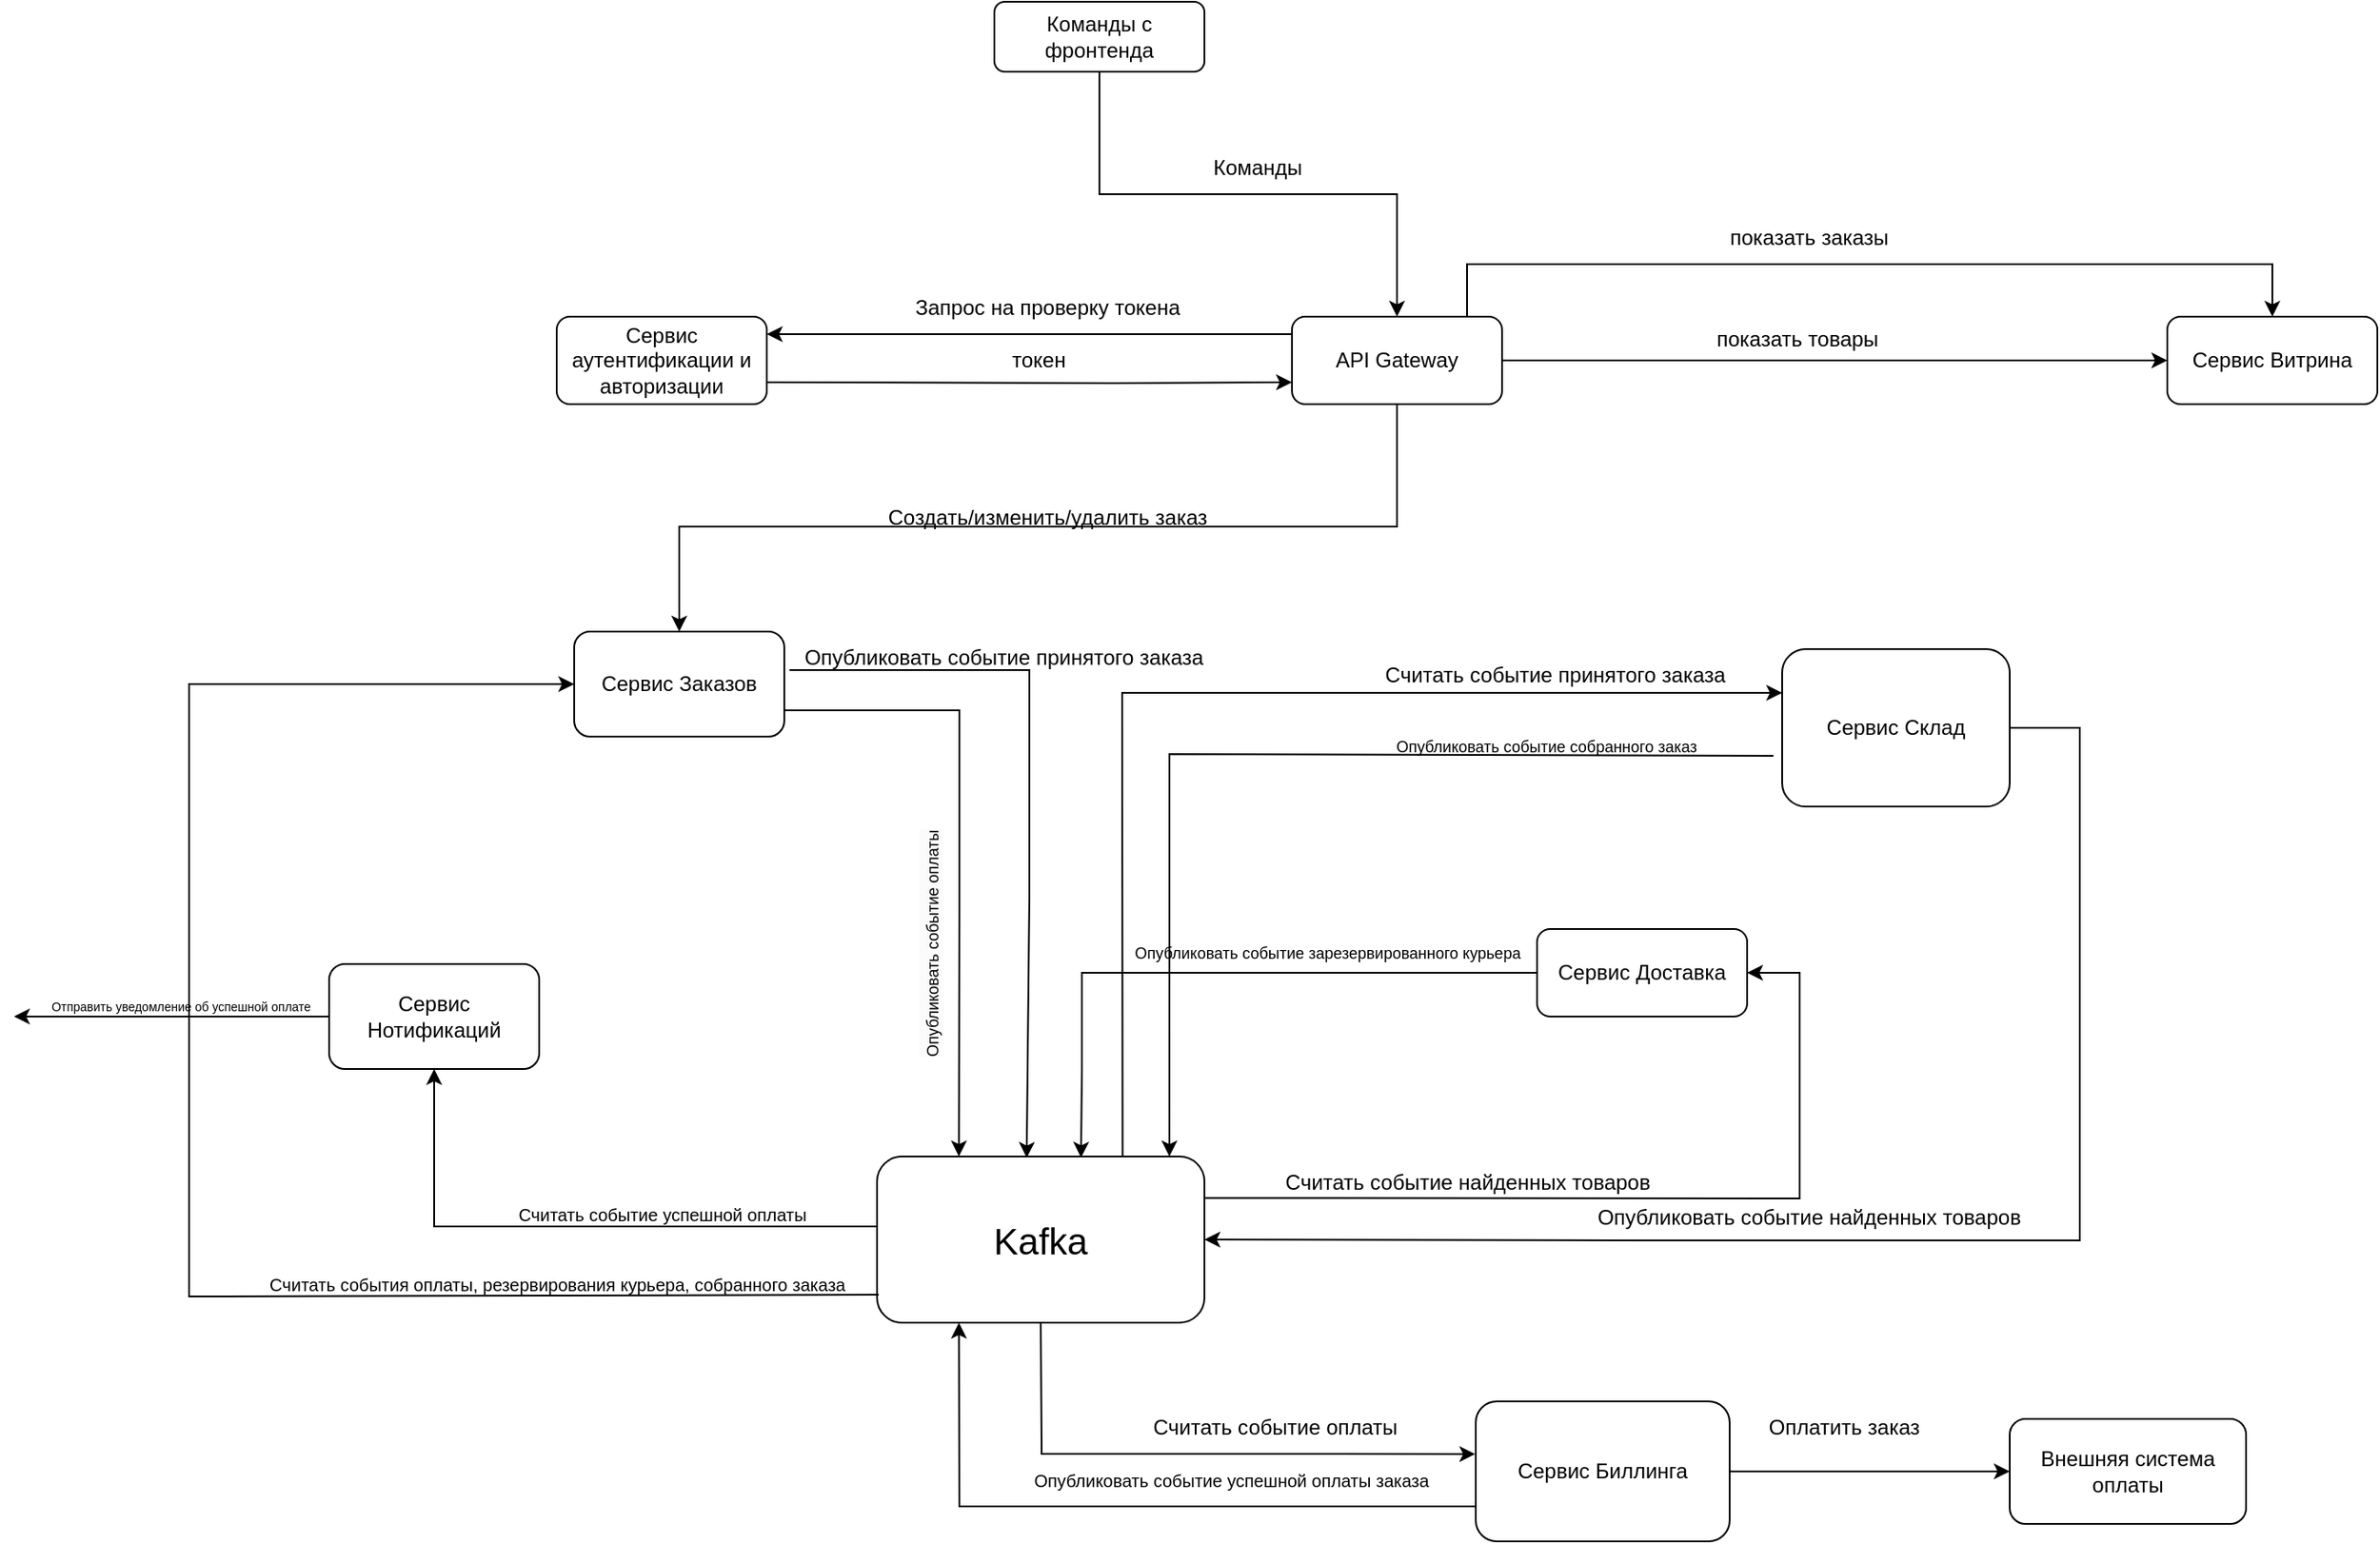 <mxfile version="24.6.4" type="github">
  <diagram id="C5RBs43oDa-KdzZeNtuy" name="Page-1">
    <mxGraphModel dx="1434" dy="780" grid="1" gridSize="10" guides="1" tooltips="1" connect="1" arrows="1" fold="1" page="1" pageScale="1" pageWidth="827" pageHeight="1169" math="0" shadow="0">
      <root>
        <mxCell id="WIyWlLk6GJQsqaUBKTNV-0" />
        <mxCell id="WIyWlLk6GJQsqaUBKTNV-1" parent="WIyWlLk6GJQsqaUBKTNV-0" />
        <mxCell id="Jf9rwaGJK0nAaPa2Cinw-20" value="" style="edgeStyle=orthogonalEdgeStyle;rounded=0;orthogonalLoop=1;jettySize=auto;html=1;" parent="WIyWlLk6GJQsqaUBKTNV-1" source="WIyWlLk6GJQsqaUBKTNV-3" target="Jf9rwaGJK0nAaPa2Cinw-19" edge="1">
          <mxGeometry relative="1" as="geometry">
            <Array as="points">
              <mxPoint x="640" y="280" />
              <mxPoint x="640" y="280" />
            </Array>
          </mxGeometry>
        </mxCell>
        <mxCell id="Jf9rwaGJK0nAaPa2Cinw-30" value="" style="edgeStyle=orthogonalEdgeStyle;rounded=0;orthogonalLoop=1;jettySize=auto;html=1;" parent="WIyWlLk6GJQsqaUBKTNV-1" source="WIyWlLk6GJQsqaUBKTNV-3" target="Jf9rwaGJK0nAaPa2Cinw-29" edge="1">
          <mxGeometry relative="1" as="geometry" />
        </mxCell>
        <mxCell id="WIyWlLk6GJQsqaUBKTNV-3" value="API Gateway" style="rounded=1;whiteSpace=wrap;html=1;fontSize=12;glass=0;strokeWidth=1;shadow=0;" parent="WIyWlLk6GJQsqaUBKTNV-1" vertex="1">
          <mxGeometry x="750" y="270" width="120" height="50" as="geometry" />
        </mxCell>
        <mxCell id="Jf9rwaGJK0nAaPa2Cinw-0" value="Команды с фронтенда" style="rounded=1;whiteSpace=wrap;html=1;fontSize=12;glass=0;strokeWidth=1;shadow=0;" parent="WIyWlLk6GJQsqaUBKTNV-1" vertex="1">
          <mxGeometry x="580" y="90" width="120" height="40" as="geometry" />
        </mxCell>
        <mxCell id="Jf9rwaGJK0nAaPa2Cinw-8" value="" style="endArrow=classic;html=1;rounded=0;exitX=0.5;exitY=1;exitDx=0;exitDy=0;entryX=0.5;entryY=0;entryDx=0;entryDy=0;" parent="WIyWlLk6GJQsqaUBKTNV-1" source="Jf9rwaGJK0nAaPa2Cinw-0" target="WIyWlLk6GJQsqaUBKTNV-3" edge="1">
          <mxGeometry width="50" height="50" relative="1" as="geometry">
            <mxPoint x="390" y="270" as="sourcePoint" />
            <mxPoint x="440" y="220" as="targetPoint" />
            <Array as="points">
              <mxPoint x="640" y="200" />
              <mxPoint x="810" y="200" />
            </Array>
          </mxGeometry>
        </mxCell>
        <mxCell id="Jf9rwaGJK0nAaPa2Cinw-13" value="Команды" style="text;html=1;align=center;verticalAlign=middle;resizable=0;points=[];autosize=1;strokeColor=none;fillColor=none;" parent="WIyWlLk6GJQsqaUBKTNV-1" vertex="1">
          <mxGeometry x="695" y="170" width="70" height="30" as="geometry" />
        </mxCell>
        <mxCell id="Jf9rwaGJK0nAaPa2Cinw-19" value="Сервис аутентификации и авторизации" style="rounded=1;whiteSpace=wrap;html=1;fontSize=12;glass=0;strokeWidth=1;shadow=0;" parent="WIyWlLk6GJQsqaUBKTNV-1" vertex="1">
          <mxGeometry x="330" y="270" width="120" height="50" as="geometry" />
        </mxCell>
        <mxCell id="Jf9rwaGJK0nAaPa2Cinw-25" value="" style="endArrow=classic;html=1;rounded=0;entryX=0;entryY=0.75;entryDx=0;entryDy=0;exitX=1;exitY=0.75;exitDx=0;exitDy=0;" parent="WIyWlLk6GJQsqaUBKTNV-1" source="Jf9rwaGJK0nAaPa2Cinw-19" target="WIyWlLk6GJQsqaUBKTNV-3" edge="1">
          <mxGeometry width="50" height="50" relative="1" as="geometry">
            <mxPoint x="360" y="350" as="sourcePoint" />
            <mxPoint x="410" y="300" as="targetPoint" />
            <Array as="points">
              <mxPoint x="650" y="308" />
            </Array>
          </mxGeometry>
        </mxCell>
        <mxCell id="Jf9rwaGJK0nAaPa2Cinw-26" value="Запрос на проверку токена" style="text;html=1;align=center;verticalAlign=middle;resizable=0;points=[];autosize=1;strokeColor=none;fillColor=none;" parent="WIyWlLk6GJQsqaUBKTNV-1" vertex="1">
          <mxGeometry x="525" y="250" width="170" height="30" as="geometry" />
        </mxCell>
        <mxCell id="Jf9rwaGJK0nAaPa2Cinw-27" value="токен" style="text;html=1;align=center;verticalAlign=middle;resizable=0;points=[];autosize=1;strokeColor=none;fillColor=none;" parent="WIyWlLk6GJQsqaUBKTNV-1" vertex="1">
          <mxGeometry x="580" y="280" width="50" height="30" as="geometry" />
        </mxCell>
        <mxCell id="Jf9rwaGJK0nAaPa2Cinw-29" value="Сервис Витрина" style="rounded=1;whiteSpace=wrap;html=1;fontSize=12;glass=0;strokeWidth=1;shadow=0;" parent="WIyWlLk6GJQsqaUBKTNV-1" vertex="1">
          <mxGeometry x="1250" y="270" width="120" height="50" as="geometry" />
        </mxCell>
        <mxCell id="Jf9rwaGJK0nAaPa2Cinw-31" value="показать товары&amp;nbsp;" style="text;html=1;align=center;verticalAlign=middle;resizable=0;points=[];autosize=1;strokeColor=none;fillColor=none;" parent="WIyWlLk6GJQsqaUBKTNV-1" vertex="1">
          <mxGeometry x="980" y="268" width="120" height="30" as="geometry" />
        </mxCell>
        <mxCell id="Jf9rwaGJK0nAaPa2Cinw-36" value="Сервис Заказов" style="rounded=1;whiteSpace=wrap;html=1;fontSize=12;glass=0;strokeWidth=1;shadow=0;" parent="WIyWlLk6GJQsqaUBKTNV-1" vertex="1">
          <mxGeometry x="340" y="450" width="120" height="60" as="geometry" />
        </mxCell>
        <mxCell id="Jf9rwaGJK0nAaPa2Cinw-38" value="" style="endArrow=classic;html=1;rounded=0;entryX=0.5;entryY=0;entryDx=0;entryDy=0;exitX=0.5;exitY=1;exitDx=0;exitDy=0;" parent="WIyWlLk6GJQsqaUBKTNV-1" source="WIyWlLk6GJQsqaUBKTNV-3" target="Jf9rwaGJK0nAaPa2Cinw-36" edge="1">
          <mxGeometry width="50" height="50" relative="1" as="geometry">
            <mxPoint x="640" y="350" as="sourcePoint" />
            <mxPoint x="400" y="440" as="targetPoint" />
            <Array as="points">
              <mxPoint x="810" y="390" />
              <mxPoint x="560" y="390" />
              <mxPoint x="400" y="390" />
            </Array>
          </mxGeometry>
        </mxCell>
        <mxCell id="Jf9rwaGJK0nAaPa2Cinw-39" value="Создать/изменить/удалить заказ" style="text;html=1;align=center;verticalAlign=middle;resizable=0;points=[];autosize=1;strokeColor=none;fillColor=none;" parent="WIyWlLk6GJQsqaUBKTNV-1" vertex="1">
          <mxGeometry x="505" y="370" width="210" height="30" as="geometry" />
        </mxCell>
        <mxCell id="Jf9rwaGJK0nAaPa2Cinw-40" value="&lt;font style=&quot;font-size: 21px;&quot;&gt;Kafka&lt;/font&gt;" style="rounded=1;whiteSpace=wrap;html=1;fontSize=12;glass=0;strokeWidth=1;shadow=0;" parent="WIyWlLk6GJQsqaUBKTNV-1" vertex="1">
          <mxGeometry x="513" y="750" width="187" height="95" as="geometry" />
        </mxCell>
        <mxCell id="Jf9rwaGJK0nAaPa2Cinw-42" value="" style="endArrow=classic;html=1;rounded=0;exitX=1.025;exitY=0.367;exitDx=0;exitDy=0;exitPerimeter=0;entryX=0.457;entryY=0.008;entryDx=0;entryDy=0;entryPerimeter=0;" parent="WIyWlLk6GJQsqaUBKTNV-1" source="Jf9rwaGJK0nAaPa2Cinw-36" target="Jf9rwaGJK0nAaPa2Cinw-40" edge="1">
          <mxGeometry width="50" height="50" relative="1" as="geometry">
            <mxPoint x="640" y="550" as="sourcePoint" />
            <mxPoint x="690" y="500" as="targetPoint" />
            <Array as="points">
              <mxPoint x="600" y="472" />
              <mxPoint x="600" y="530" />
              <mxPoint x="600" y="600" />
            </Array>
          </mxGeometry>
        </mxCell>
        <mxCell id="Jf9rwaGJK0nAaPa2Cinw-43" value="Опубликовать событие принятого заказа" style="text;html=1;align=center;verticalAlign=middle;resizable=0;points=[];autosize=1;strokeColor=none;fillColor=none;" parent="WIyWlLk6GJQsqaUBKTNV-1" vertex="1">
          <mxGeometry x="460" y="450" width="250" height="30" as="geometry" />
        </mxCell>
        <mxCell id="Jf9rwaGJK0nAaPa2Cinw-44" value="Сервис Склад" style="rounded=1;whiteSpace=wrap;html=1;fontSize=12;glass=0;strokeWidth=1;shadow=0;" parent="WIyWlLk6GJQsqaUBKTNV-1" vertex="1">
          <mxGeometry x="1030" y="460" width="130" height="90" as="geometry" />
        </mxCell>
        <mxCell id="Jf9rwaGJK0nAaPa2Cinw-45" value="" style="endArrow=classic;html=1;rounded=0;entryX=0;entryY=0.278;entryDx=0;entryDy=0;exitX=0.75;exitY=0;exitDx=0;exitDy=0;entryPerimeter=0;" parent="WIyWlLk6GJQsqaUBKTNV-1" source="Jf9rwaGJK0nAaPa2Cinw-40" target="Jf9rwaGJK0nAaPa2Cinw-44" edge="1">
          <mxGeometry width="50" height="50" relative="1" as="geometry">
            <mxPoint x="640" y="650" as="sourcePoint" />
            <mxPoint x="690" y="600" as="targetPoint" />
            <Array as="points">
              <mxPoint x="653" y="485" />
            </Array>
          </mxGeometry>
        </mxCell>
        <mxCell id="Jf9rwaGJK0nAaPa2Cinw-46" value="Считать событие принятого заказа" style="text;html=1;align=center;verticalAlign=middle;resizable=0;points=[];autosize=1;strokeColor=none;fillColor=none;" parent="WIyWlLk6GJQsqaUBKTNV-1" vertex="1">
          <mxGeometry x="790" y="460" width="220" height="30" as="geometry" />
        </mxCell>
        <mxCell id="Jf9rwaGJK0nAaPa2Cinw-50" value="" style="endArrow=classic;html=1;rounded=0;entryX=1;entryY=0.5;entryDx=0;entryDy=0;exitX=1;exitY=0.5;exitDx=0;exitDy=0;" parent="WIyWlLk6GJQsqaUBKTNV-1" source="Jf9rwaGJK0nAaPa2Cinw-44" target="Jf9rwaGJK0nAaPa2Cinw-40" edge="1">
          <mxGeometry width="50" height="50" relative="1" as="geometry">
            <mxPoint x="640" y="540" as="sourcePoint" />
            <mxPoint x="690" y="490" as="targetPoint" />
            <Array as="points">
              <mxPoint x="1200" y="505" />
              <mxPoint x="1200" y="720" />
              <mxPoint x="1200" y="798" />
              <mxPoint x="950" y="798" />
            </Array>
          </mxGeometry>
        </mxCell>
        <mxCell id="Jf9rwaGJK0nAaPa2Cinw-51" value="Опубликовать событие найденных товаров" style="text;html=1;align=center;verticalAlign=middle;resizable=0;points=[];autosize=1;strokeColor=none;fillColor=none;" parent="WIyWlLk6GJQsqaUBKTNV-1" vertex="1">
          <mxGeometry x="910" y="770" width="270" height="30" as="geometry" />
        </mxCell>
        <mxCell id="Jf9rwaGJK0nAaPa2Cinw-54" value="" style="edgeStyle=orthogonalEdgeStyle;rounded=0;orthogonalLoop=1;jettySize=auto;html=1;entryX=0.5;entryY=0;entryDx=0;entryDy=0;" parent="WIyWlLk6GJQsqaUBKTNV-1" source="WIyWlLk6GJQsqaUBKTNV-3" target="Jf9rwaGJK0nAaPa2Cinw-29" edge="1">
          <mxGeometry relative="1" as="geometry">
            <mxPoint x="850" y="260" as="sourcePoint" />
            <mxPoint x="1260" y="305" as="targetPoint" />
            <Array as="points">
              <mxPoint x="850" y="240" />
              <mxPoint x="1310" y="240" />
            </Array>
          </mxGeometry>
        </mxCell>
        <mxCell id="Jf9rwaGJK0nAaPa2Cinw-55" value="показать заказы" style="text;html=1;align=center;verticalAlign=middle;resizable=0;points=[];autosize=1;strokeColor=none;fillColor=none;" parent="WIyWlLk6GJQsqaUBKTNV-1" vertex="1">
          <mxGeometry x="990" y="210" width="110" height="30" as="geometry" />
        </mxCell>
        <mxCell id="Jf9rwaGJK0nAaPa2Cinw-56" value="Сервис Доставка" style="rounded=1;whiteSpace=wrap;html=1;fontSize=12;glass=0;strokeWidth=1;shadow=0;" parent="WIyWlLk6GJQsqaUBKTNV-1" vertex="1">
          <mxGeometry x="890" y="620" width="120" height="50" as="geometry" />
        </mxCell>
        <mxCell id="Jf9rwaGJK0nAaPa2Cinw-57" value="" style="endArrow=classic;html=1;rounded=0;exitX=1;exitY=0.25;exitDx=0;exitDy=0;entryX=1;entryY=0.5;entryDx=0;entryDy=0;" parent="WIyWlLk6GJQsqaUBKTNV-1" source="Jf9rwaGJK0nAaPa2Cinw-40" target="Jf9rwaGJK0nAaPa2Cinw-56" edge="1">
          <mxGeometry width="50" height="50" relative="1" as="geometry">
            <mxPoint x="640" y="640" as="sourcePoint" />
            <mxPoint x="690" y="590" as="targetPoint" />
            <Array as="points">
              <mxPoint x="1040" y="774" />
              <mxPoint x="1040" y="710" />
              <mxPoint x="1040" y="645" />
            </Array>
          </mxGeometry>
        </mxCell>
        <mxCell id="Jf9rwaGJK0nAaPa2Cinw-58" value="Считать событие найденных товаров" style="text;html=1;align=center;verticalAlign=middle;resizable=0;points=[];autosize=1;strokeColor=none;fillColor=none;" parent="WIyWlLk6GJQsqaUBKTNV-1" vertex="1">
          <mxGeometry x="735" y="750" width="230" height="30" as="geometry" />
        </mxCell>
        <mxCell id="RLZdL__KfVoUw_cLRa4O-0" value="Сервис Биллинга" style="rounded=1;whiteSpace=wrap;html=1;fontSize=12;glass=0;strokeWidth=1;shadow=0;" parent="WIyWlLk6GJQsqaUBKTNV-1" vertex="1">
          <mxGeometry x="855" y="890" width="145" height="80" as="geometry" />
        </mxCell>
        <mxCell id="RLZdL__KfVoUw_cLRa4O-2" value="" style="endArrow=classic;html=1;rounded=0;exitX=0.5;exitY=1;exitDx=0;exitDy=0;entryX=-0.002;entryY=0.376;entryDx=0;entryDy=0;entryPerimeter=0;" parent="WIyWlLk6GJQsqaUBKTNV-1" source="Jf9rwaGJK0nAaPa2Cinw-40" target="RLZdL__KfVoUw_cLRa4O-0" edge="1">
          <mxGeometry width="50" height="50" relative="1" as="geometry">
            <mxPoint x="700" y="680" as="sourcePoint" />
            <mxPoint x="850" y="920" as="targetPoint" />
            <Array as="points">
              <mxPoint x="607" y="920" />
            </Array>
          </mxGeometry>
        </mxCell>
        <mxCell id="RLZdL__KfVoUw_cLRa4O-4" value="Считать событие оплаты" style="text;html=1;align=center;verticalAlign=middle;resizable=0;points=[];autosize=1;strokeColor=none;fillColor=none;" parent="WIyWlLk6GJQsqaUBKTNV-1" vertex="1">
          <mxGeometry x="660" y="890" width="160" height="30" as="geometry" />
        </mxCell>
        <mxCell id="RLZdL__KfVoUw_cLRa4O-5" value="" style="endArrow=classic;html=1;rounded=0;exitX=1;exitY=0.5;exitDx=0;exitDy=0;entryX=0;entryY=0.5;entryDx=0;entryDy=0;" parent="WIyWlLk6GJQsqaUBKTNV-1" source="RLZdL__KfVoUw_cLRa4O-0" target="RLZdL__KfVoUw_cLRa4O-7" edge="1">
          <mxGeometry width="50" height="50" relative="1" as="geometry">
            <mxPoint x="700" y="780" as="sourcePoint" />
            <mxPoint x="1150" y="920" as="targetPoint" />
          </mxGeometry>
        </mxCell>
        <mxCell id="RLZdL__KfVoUw_cLRa4O-6" value="Оплатить заказ" style="text;html=1;align=center;verticalAlign=middle;resizable=0;points=[];autosize=1;strokeColor=none;fillColor=none;" parent="WIyWlLk6GJQsqaUBKTNV-1" vertex="1">
          <mxGeometry x="1010" y="890" width="110" height="30" as="geometry" />
        </mxCell>
        <mxCell id="RLZdL__KfVoUw_cLRa4O-7" value="Внешняя система оплаты" style="rounded=1;whiteSpace=wrap;html=1;fontSize=12;glass=0;strokeWidth=1;shadow=0;" parent="WIyWlLk6GJQsqaUBKTNV-1" vertex="1">
          <mxGeometry x="1160" y="900" width="135" height="60" as="geometry" />
        </mxCell>
        <mxCell id="RLZdL__KfVoUw_cLRa4O-8" value="&lt;span style=&quot;color: rgb(0, 0, 0); font-family: Helvetica; font-style: normal; font-variant-ligatures: normal; font-variant-caps: normal; font-weight: 400; letter-spacing: normal; orphans: 2; text-align: center; text-indent: 0px; text-transform: none; widows: 2; word-spacing: 0px; -webkit-text-stroke-width: 0px; white-space: nowrap; background-color: rgb(251, 251, 251); text-decoration-thickness: initial; text-decoration-style: initial; text-decoration-color: initial; float: none; display: inline !important;&quot;&gt;&lt;font style=&quot;font-size: 9px;&quot;&gt;Опубликовать событие оплаты&lt;/font&gt;&lt;/span&gt;" style="text;whiteSpace=wrap;html=1;rotation=270;" parent="WIyWlLk6GJQsqaUBKTNV-1" vertex="1">
          <mxGeometry x="420" y="545" width="260" height="40" as="geometry" />
        </mxCell>
        <mxCell id="RLZdL__KfVoUw_cLRa4O-9" value="" style="endArrow=classic;html=1;rounded=0;exitX=1;exitY=0.75;exitDx=0;exitDy=0;entryX=0.25;entryY=0;entryDx=0;entryDy=0;" parent="WIyWlLk6GJQsqaUBKTNV-1" source="Jf9rwaGJK0nAaPa2Cinw-36" target="Jf9rwaGJK0nAaPa2Cinw-40" edge="1">
          <mxGeometry width="50" height="50" relative="1" as="geometry">
            <mxPoint x="470" y="485" as="sourcePoint" />
            <mxPoint x="620" y="760" as="targetPoint" />
            <Array as="points">
              <mxPoint x="560" y="495" />
              <mxPoint x="560" y="610" />
            </Array>
          </mxGeometry>
        </mxCell>
        <mxCell id="RLZdL__KfVoUw_cLRa4O-11" value="Сервис Нотификаций" style="rounded=1;whiteSpace=wrap;html=1;fontSize=12;glass=0;strokeWidth=1;shadow=0;" parent="WIyWlLk6GJQsqaUBKTNV-1" vertex="1">
          <mxGeometry x="200" y="640" width="120" height="60" as="geometry" />
        </mxCell>
        <mxCell id="RLZdL__KfVoUw_cLRa4O-12" value="" style="endArrow=classic;html=1;rounded=0;exitX=0;exitY=0.75;exitDx=0;exitDy=0;entryX=0.25;entryY=1;entryDx=0;entryDy=0;" parent="WIyWlLk6GJQsqaUBKTNV-1" source="RLZdL__KfVoUw_cLRa4O-0" target="Jf9rwaGJK0nAaPa2Cinw-40" edge="1">
          <mxGeometry width="50" height="50" relative="1" as="geometry">
            <mxPoint x="700" y="780" as="sourcePoint" />
            <mxPoint x="750" y="730" as="targetPoint" />
            <Array as="points">
              <mxPoint x="560" y="950" />
            </Array>
          </mxGeometry>
        </mxCell>
        <mxCell id="RLZdL__KfVoUw_cLRa4O-14" value="&lt;font style=&quot;font-size: 10px;&quot;&gt;Опубликовать событие успешной оплаты заказа&lt;/font&gt;" style="text;html=1;align=center;verticalAlign=middle;resizable=0;points=[];autosize=1;strokeColor=none;fillColor=none;strokeWidth=2;" parent="WIyWlLk6GJQsqaUBKTNV-1" vertex="1">
          <mxGeometry x="590" y="920" width="250" height="30" as="geometry" />
        </mxCell>
        <mxCell id="RLZdL__KfVoUw_cLRa4O-15" value="" style="endArrow=classic;html=1;rounded=0;exitX=0;exitY=0.421;exitDx=0;exitDy=0;entryX=0.5;entryY=1;entryDx=0;entryDy=0;exitPerimeter=0;" parent="WIyWlLk6GJQsqaUBKTNV-1" source="Jf9rwaGJK0nAaPa2Cinw-40" target="RLZdL__KfVoUw_cLRa4O-11" edge="1">
          <mxGeometry width="50" height="50" relative="1" as="geometry">
            <mxPoint x="700" y="780" as="sourcePoint" />
            <mxPoint x="750" y="730" as="targetPoint" />
            <Array as="points">
              <mxPoint x="260" y="790" />
            </Array>
          </mxGeometry>
        </mxCell>
        <mxCell id="RLZdL__KfVoUw_cLRa4O-16" value="&lt;font style=&quot;font-size: 10px;&quot;&gt;Считать событие успешной оплаты&lt;/font&gt;" style="text;html=1;align=center;verticalAlign=middle;resizable=0;points=[];autosize=1;strokeColor=none;fillColor=none;" parent="WIyWlLk6GJQsqaUBKTNV-1" vertex="1">
          <mxGeometry x="295" y="768" width="190" height="30" as="geometry" />
        </mxCell>
        <mxCell id="RLZdL__KfVoUw_cLRa4O-17" value="" style="endArrow=classic;html=1;rounded=0;exitX=0;exitY=0.5;exitDx=0;exitDy=0;" parent="WIyWlLk6GJQsqaUBKTNV-1" source="RLZdL__KfVoUw_cLRa4O-11" edge="1">
          <mxGeometry width="50" height="50" relative="1" as="geometry">
            <mxPoint x="-120" y="680" as="sourcePoint" />
            <mxPoint x="20" y="670" as="targetPoint" />
          </mxGeometry>
        </mxCell>
        <mxCell id="RLZdL__KfVoUw_cLRa4O-18" value="&lt;font style=&quot;font-size: 7px;&quot;&gt;Отправить уведомление об успешной оплате&lt;/font&gt;" style="text;html=1;align=center;verticalAlign=middle;resizable=0;points=[];autosize=1;strokeColor=none;fillColor=none;" parent="WIyWlLk6GJQsqaUBKTNV-1" vertex="1">
          <mxGeometry x="30" y="648" width="170" height="30" as="geometry" />
        </mxCell>
        <mxCell id="RLZdL__KfVoUw_cLRa4O-19" value="" style="endArrow=classic;html=1;rounded=0;entryX=0.623;entryY=0.007;entryDx=0;entryDy=0;entryPerimeter=0;exitX=0;exitY=0.5;exitDx=0;exitDy=0;" parent="WIyWlLk6GJQsqaUBKTNV-1" source="Jf9rwaGJK0nAaPa2Cinw-56" target="Jf9rwaGJK0nAaPa2Cinw-40" edge="1">
          <mxGeometry width="50" height="50" relative="1" as="geometry">
            <mxPoint x="820" y="640" as="sourcePoint" />
            <mxPoint x="640" y="645" as="targetPoint" />
            <Array as="points">
              <mxPoint x="630" y="645" />
              <mxPoint x="630" y="700" />
            </Array>
          </mxGeometry>
        </mxCell>
        <mxCell id="RLZdL__KfVoUw_cLRa4O-20" value="&lt;font style=&quot;font-size: 9px;&quot;&gt;Опубликовать событие зарезервированного курьера&lt;/font&gt;" style="text;html=1;align=center;verticalAlign=middle;resizable=0;points=[];autosize=1;strokeColor=none;fillColor=none;" parent="WIyWlLk6GJQsqaUBKTNV-1" vertex="1">
          <mxGeometry x="650" y="618" width="240" height="30" as="geometry" />
        </mxCell>
        <mxCell id="RLZdL__KfVoUw_cLRa4O-21" value="" style="endArrow=classic;html=1;rounded=0;exitX=-0.038;exitY=0.678;exitDx=0;exitDy=0;entryX=0.893;entryY=0;entryDx=0;entryDy=0;entryPerimeter=0;exitPerimeter=0;" parent="WIyWlLk6GJQsqaUBKTNV-1" source="Jf9rwaGJK0nAaPa2Cinw-44" target="Jf9rwaGJK0nAaPa2Cinw-40" edge="1">
          <mxGeometry width="50" height="50" relative="1" as="geometry">
            <mxPoint x="750" y="780" as="sourcePoint" />
            <mxPoint x="800" y="730" as="targetPoint" />
            <Array as="points">
              <mxPoint x="680" y="520" />
              <mxPoint x="680" y="620" />
            </Array>
          </mxGeometry>
        </mxCell>
        <mxCell id="RLZdL__KfVoUw_cLRa4O-22" value="&lt;span style=&quot;font-size: 9px;&quot;&gt;Опубликовать событие собранного заказ&lt;/span&gt;" style="text;html=1;align=center;verticalAlign=middle;resizable=0;points=[];autosize=1;strokeColor=none;fillColor=none;" parent="WIyWlLk6GJQsqaUBKTNV-1" vertex="1">
          <mxGeometry x="795" y="500" width="200" height="30" as="geometry" />
        </mxCell>
        <mxCell id="RLZdL__KfVoUw_cLRa4O-23" value="" style="endArrow=classic;html=1;rounded=0;exitX=0.005;exitY=0.832;exitDx=0;exitDy=0;exitPerimeter=0;entryX=0;entryY=0.5;entryDx=0;entryDy=0;" parent="WIyWlLk6GJQsqaUBKTNV-1" source="Jf9rwaGJK0nAaPa2Cinw-40" target="Jf9rwaGJK0nAaPa2Cinw-36" edge="1">
          <mxGeometry width="50" height="50" relative="1" as="geometry">
            <mxPoint x="750" y="780" as="sourcePoint" />
            <mxPoint x="120" y="480" as="targetPoint" />
            <Array as="points">
              <mxPoint x="120" y="830" />
              <mxPoint x="120" y="480" />
            </Array>
          </mxGeometry>
        </mxCell>
        <mxCell id="RLZdL__KfVoUw_cLRa4O-24" value="&lt;span style=&quot;font-size: 10px;&quot;&gt;Считать события оплаты, резервирования курьера, собранного заказа&lt;/span&gt;" style="text;html=1;align=center;verticalAlign=middle;resizable=0;points=[];autosize=1;strokeColor=none;fillColor=none;" parent="WIyWlLk6GJQsqaUBKTNV-1" vertex="1">
          <mxGeometry x="155" y="808" width="350" height="30" as="geometry" />
        </mxCell>
      </root>
    </mxGraphModel>
  </diagram>
</mxfile>
